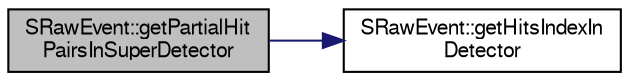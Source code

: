 digraph "SRawEvent::getPartialHitPairsInSuperDetector"
{
  bgcolor="transparent";
  edge [fontname="FreeSans",fontsize="10",labelfontname="FreeSans",labelfontsize="10"];
  node [fontname="FreeSans",fontsize="10",shape=record];
  rankdir="LR";
  Node1 [label="SRawEvent::getPartialHit\lPairsInSuperDetector",height=0.2,width=0.4,color="black", fillcolor="grey75", style="filled" fontcolor="black"];
  Node1 -> Node2 [color="midnightblue",fontsize="10",style="solid",fontname="FreeSans"];
  Node2 [label="SRawEvent::getHitsIndexIn\lDetector",height=0.2,width=0.4,color="black",URL="$d5/d83/classSRawEvent.html#acf9e10bcf22a77325de8cfc82dc772e0",tooltip="Gets. "];
}
